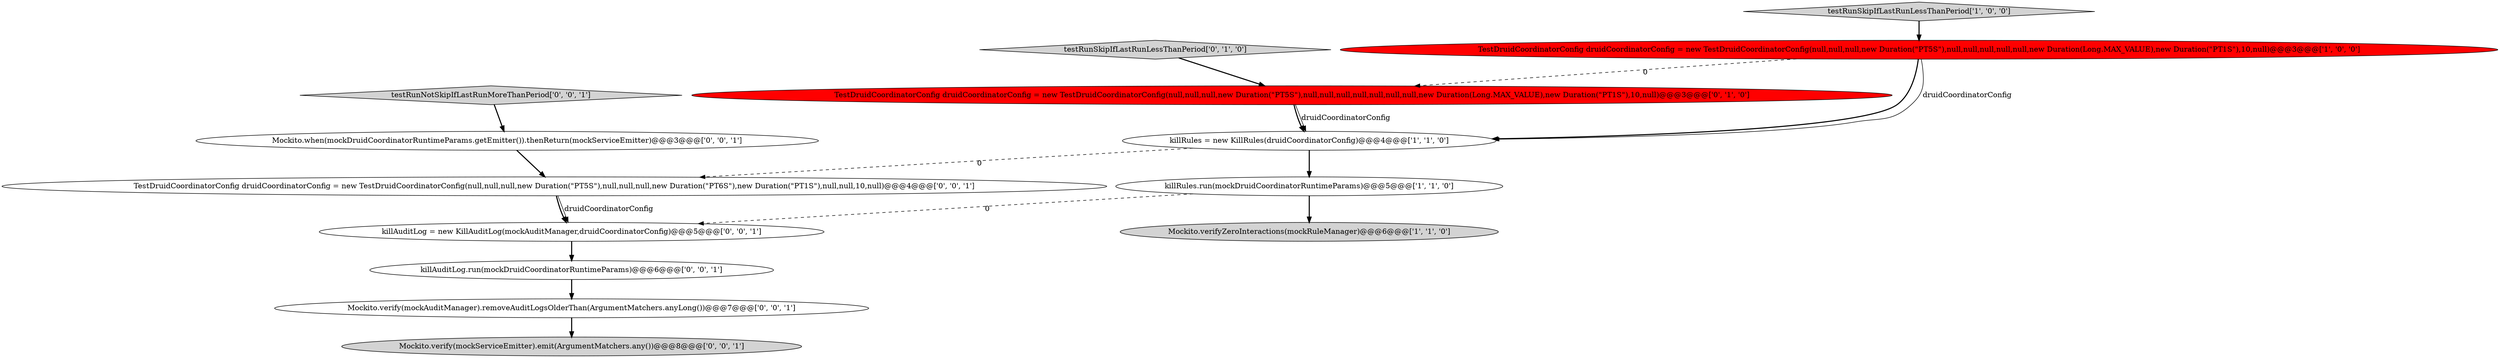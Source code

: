 digraph {
2 [style = filled, label = "TestDruidCoordinatorConfig druidCoordinatorConfig = new TestDruidCoordinatorConfig(null,null,null,new Duration(\"PT5S\"),null,null,null,null,null,new Duration(Long.MAX_VALUE),new Duration(\"PT1S\"),10,null)@@@3@@@['1', '0', '0']", fillcolor = red, shape = ellipse image = "AAA1AAABBB1BBB"];
5 [style = filled, label = "testRunSkipIfLastRunLessThanPeriod['0', '1', '0']", fillcolor = lightgray, shape = diamond image = "AAA0AAABBB2BBB"];
13 [style = filled, label = "testRunNotSkipIfLastRunMoreThanPeriod['0', '0', '1']", fillcolor = lightgray, shape = diamond image = "AAA0AAABBB3BBB"];
3 [style = filled, label = "Mockito.verifyZeroInteractions(mockRuleManager)@@@6@@@['1', '1', '0']", fillcolor = lightgray, shape = ellipse image = "AAA0AAABBB1BBB"];
8 [style = filled, label = "killAuditLog = new KillAuditLog(mockAuditManager,druidCoordinatorConfig)@@@5@@@['0', '0', '1']", fillcolor = white, shape = ellipse image = "AAA0AAABBB3BBB"];
7 [style = filled, label = "killAuditLog.run(mockDruidCoordinatorRuntimeParams)@@@6@@@['0', '0', '1']", fillcolor = white, shape = ellipse image = "AAA0AAABBB3BBB"];
10 [style = filled, label = "Mockito.when(mockDruidCoordinatorRuntimeParams.getEmitter()).thenReturn(mockServiceEmitter)@@@3@@@['0', '0', '1']", fillcolor = white, shape = ellipse image = "AAA0AAABBB3BBB"];
12 [style = filled, label = "Mockito.verify(mockServiceEmitter).emit(ArgumentMatchers.any())@@@8@@@['0', '0', '1']", fillcolor = lightgray, shape = ellipse image = "AAA0AAABBB3BBB"];
11 [style = filled, label = "TestDruidCoordinatorConfig druidCoordinatorConfig = new TestDruidCoordinatorConfig(null,null,null,new Duration(\"PT5S\"),null,null,null,new Duration(\"PT6S\"),new Duration(\"PT1S\"),null,null,10,null)@@@4@@@['0', '0', '1']", fillcolor = white, shape = ellipse image = "AAA0AAABBB3BBB"];
6 [style = filled, label = "TestDruidCoordinatorConfig druidCoordinatorConfig = new TestDruidCoordinatorConfig(null,null,null,new Duration(\"PT5S\"),null,null,null,null,null,null,null,new Duration(Long.MAX_VALUE),new Duration(\"PT1S\"),10,null)@@@3@@@['0', '1', '0']", fillcolor = red, shape = ellipse image = "AAA1AAABBB2BBB"];
0 [style = filled, label = "killRules = new KillRules(druidCoordinatorConfig)@@@4@@@['1', '1', '0']", fillcolor = white, shape = ellipse image = "AAA0AAABBB1BBB"];
4 [style = filled, label = "testRunSkipIfLastRunLessThanPeriod['1', '0', '0']", fillcolor = lightgray, shape = diamond image = "AAA0AAABBB1BBB"];
1 [style = filled, label = "killRules.run(mockDruidCoordinatorRuntimeParams)@@@5@@@['1', '1', '0']", fillcolor = white, shape = ellipse image = "AAA0AAABBB1BBB"];
9 [style = filled, label = "Mockito.verify(mockAuditManager).removeAuditLogsOlderThan(ArgumentMatchers.anyLong())@@@7@@@['0', '0', '1']", fillcolor = white, shape = ellipse image = "AAA0AAABBB3BBB"];
1->3 [style = bold, label=""];
7->9 [style = bold, label=""];
13->10 [style = bold, label=""];
11->8 [style = bold, label=""];
1->8 [style = dashed, label="0"];
2->0 [style = bold, label=""];
6->0 [style = bold, label=""];
2->0 [style = solid, label="druidCoordinatorConfig"];
4->2 [style = bold, label=""];
9->12 [style = bold, label=""];
5->6 [style = bold, label=""];
0->11 [style = dashed, label="0"];
11->8 [style = solid, label="druidCoordinatorConfig"];
0->1 [style = bold, label=""];
6->0 [style = solid, label="druidCoordinatorConfig"];
8->7 [style = bold, label=""];
10->11 [style = bold, label=""];
2->6 [style = dashed, label="0"];
}
